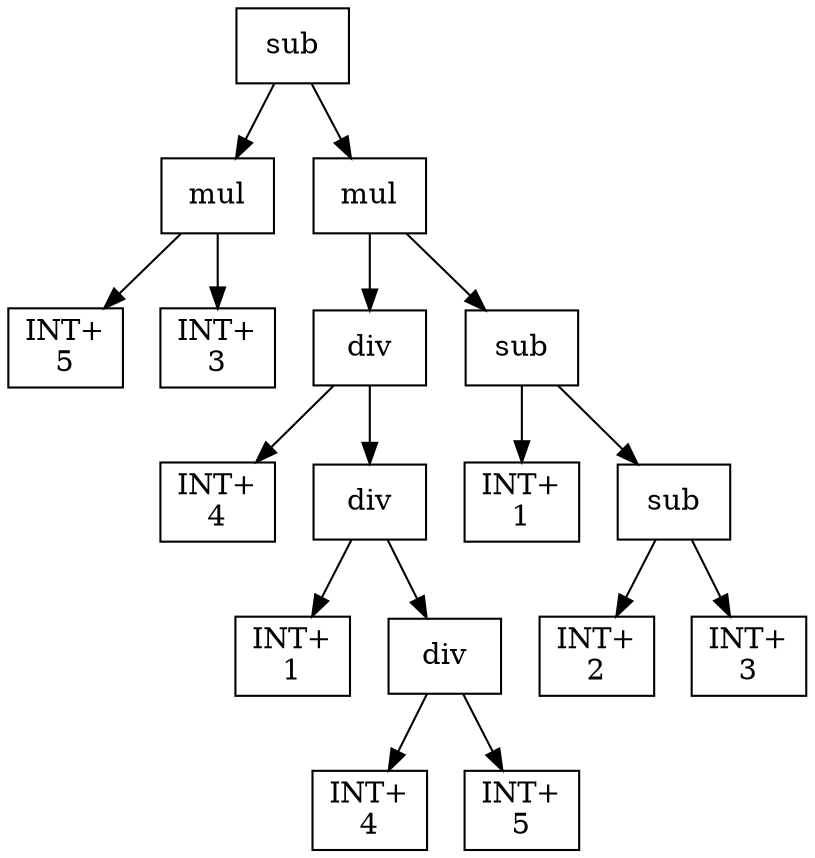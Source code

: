 digraph expr {
  node [shape=box];
  n1 [label="sub"];
  n2 [label="mul"];
  n3 [label="INT+\n5"];
  n4 [label="INT+\n3"];
  n2 -> n3;
  n2 -> n4;
  n5 [label="mul"];
  n6 [label="div"];
  n7 [label="INT+\n4"];
  n8 [label="div"];
  n9 [label="INT+\n1"];
  n10 [label="div"];
  n11 [label="INT+\n4"];
  n12 [label="INT+\n5"];
  n10 -> n11;
  n10 -> n12;
  n8 -> n9;
  n8 -> n10;
  n6 -> n7;
  n6 -> n8;
  n13 [label="sub"];
  n14 [label="INT+\n1"];
  n15 [label="sub"];
  n16 [label="INT+\n2"];
  n17 [label="INT+\n3"];
  n15 -> n16;
  n15 -> n17;
  n13 -> n14;
  n13 -> n15;
  n5 -> n6;
  n5 -> n13;
  n1 -> n2;
  n1 -> n5;
}